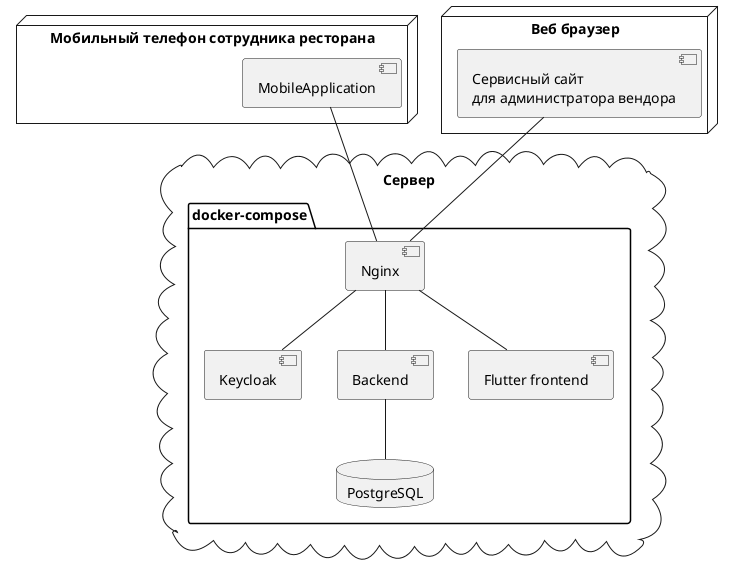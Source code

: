 @startuml Диаграмма развёртывания

node "Мобильный телефон сотрудника ресторана" {
    [MobileApplication]
}

node "Веб браузер" {
    [Сервисный сайт\nдля администратора вендора]
}

cloud Сервер {
    package docker-compose {
        [Nginx]
        [Keycloak]
        [Backend]
        [Flutter frontend]
        database PostgreSQL
    }
}

[MobileApplication] -- [Nginx]
[Сервисный сайт\nдля администратора вендора] -- [Nginx]

[Nginx] -- [Keycloak]
[Nginx] -- [Backend]
[Nginx] -- [Flutter frontend]

[Backend] -- [PostgreSQL]

@enduml